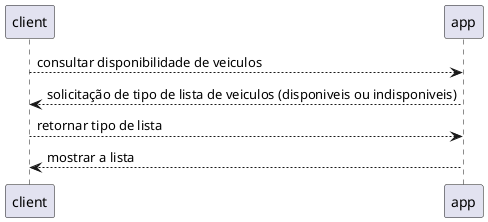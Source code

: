 @startuml consultar_disponibilidade_de_veiculos
'consultar disponibilidade de veiculos
client --> app:consultar disponibilidade de veiculos
app --> client:solicitação de tipo de lista de veiculos (disponiveis ou indisponiveis)
client --> app:retornar tipo de lista
app --> client:mostrar a lista
@enduml